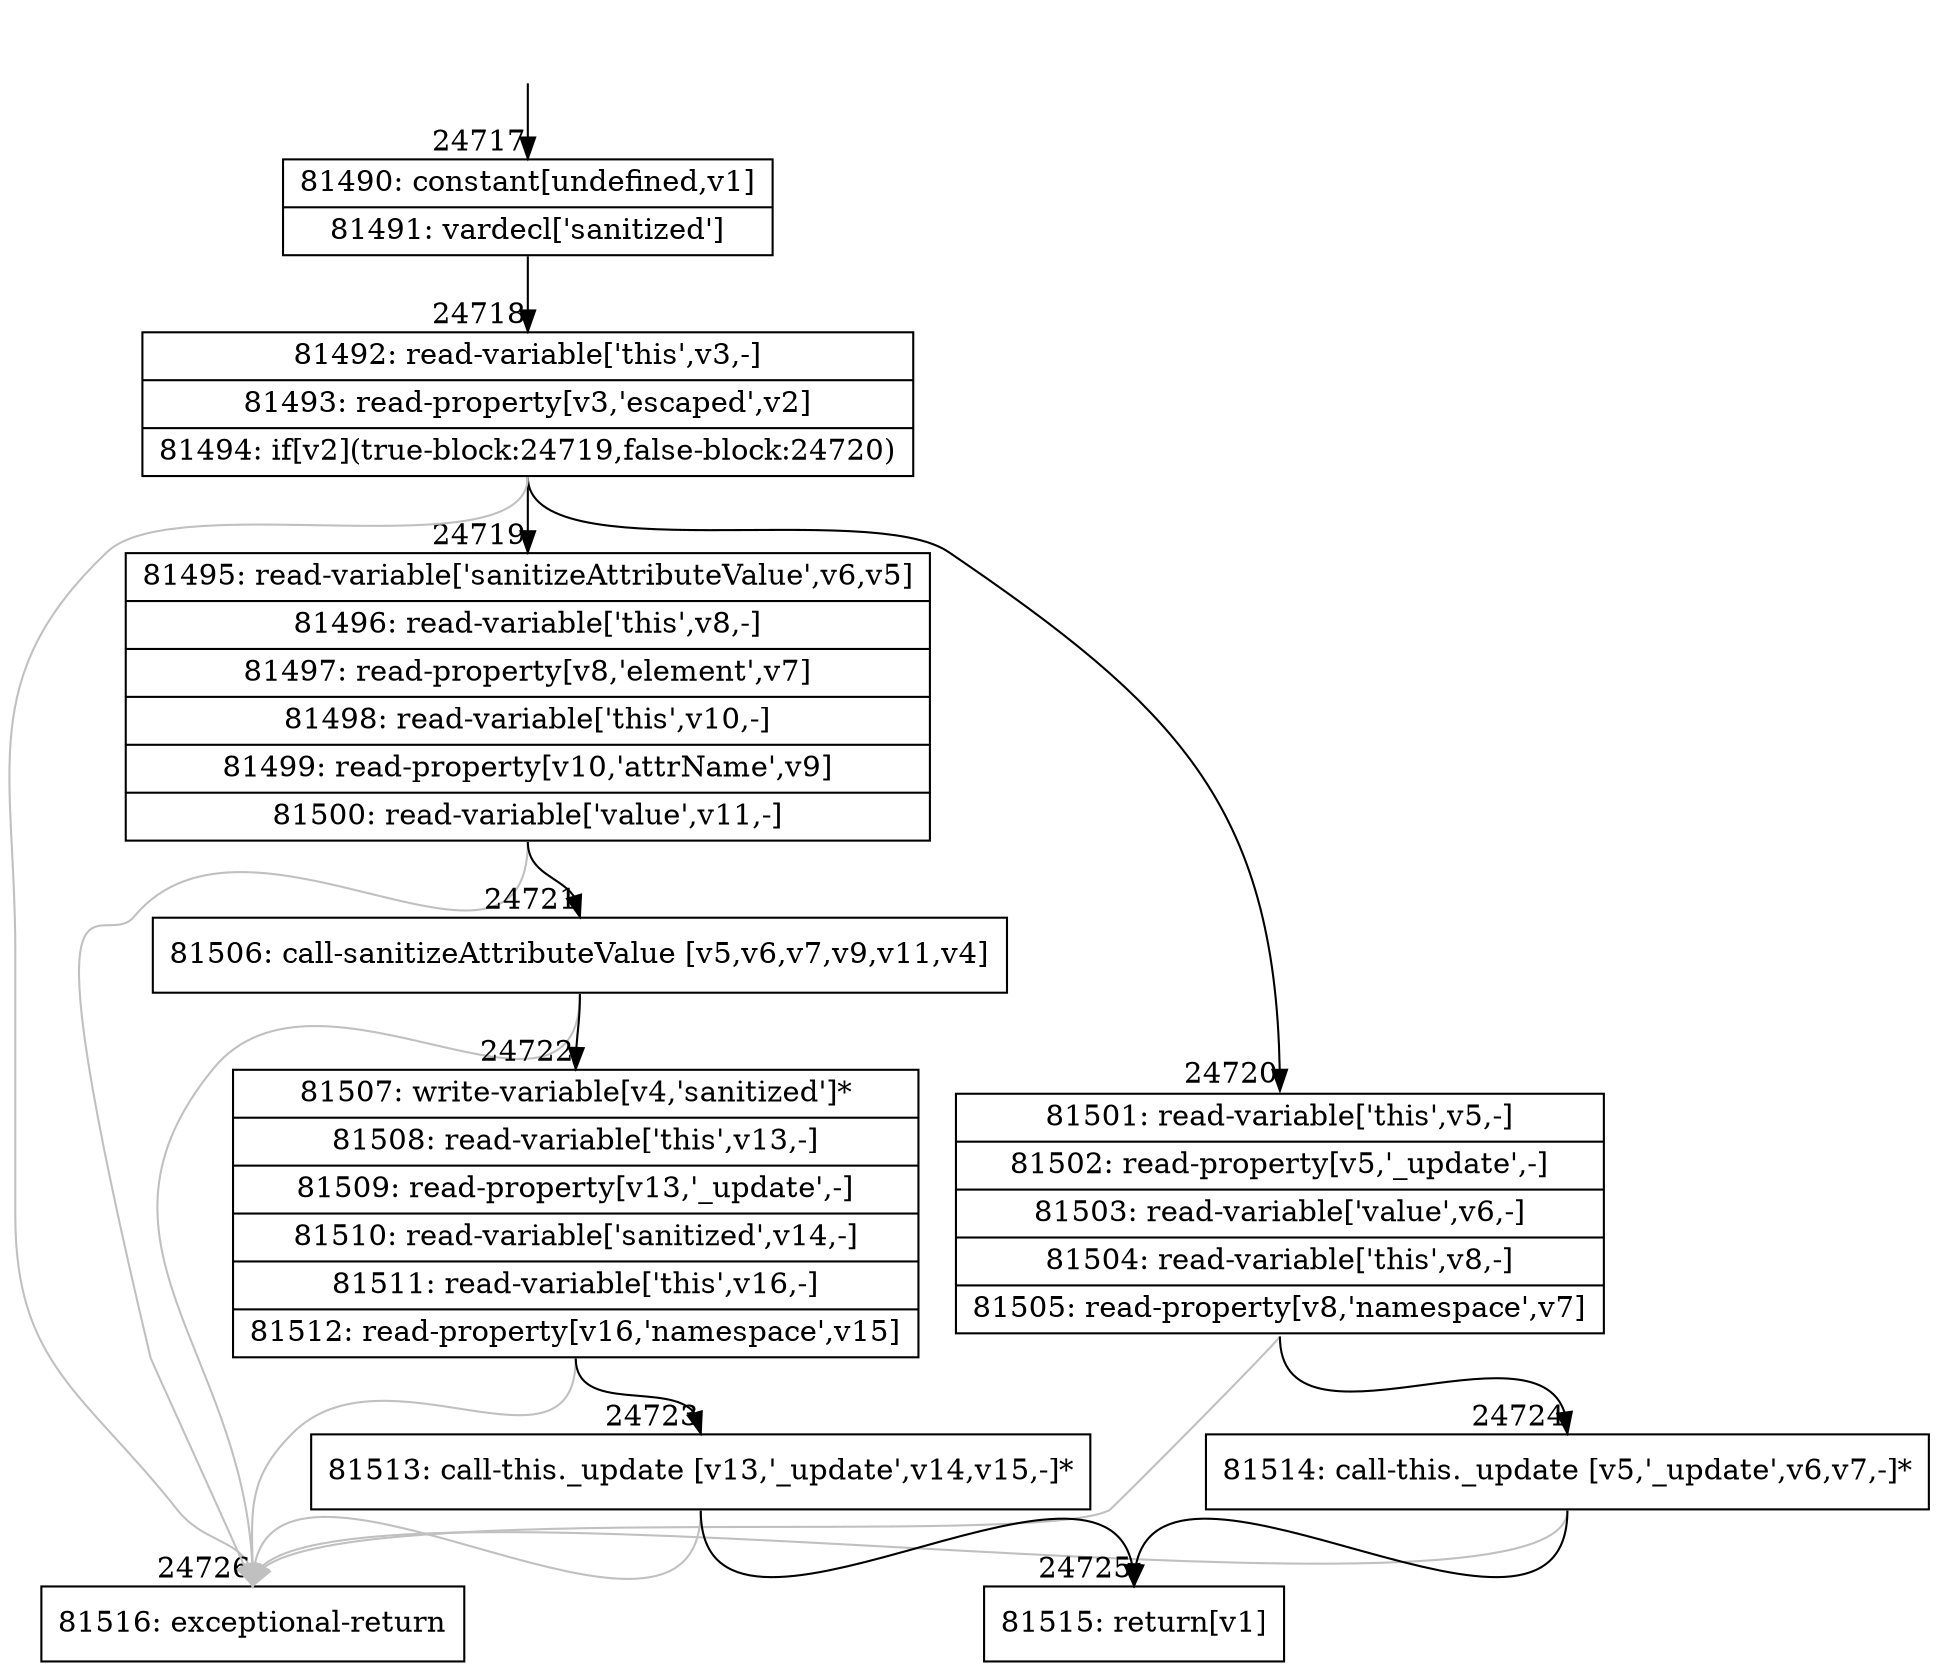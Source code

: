 digraph {
rankdir="TD"
BB_entry2170[shape=none,label=""];
BB_entry2170 -> BB24717 [tailport=s, headport=n, headlabel="    24717"]
BB24717 [shape=record label="{81490: constant[undefined,v1]|81491: vardecl['sanitized']}" ] 
BB24717 -> BB24718 [tailport=s, headport=n, headlabel="      24718"]
BB24718 [shape=record label="{81492: read-variable['this',v3,-]|81493: read-property[v3,'escaped',v2]|81494: if[v2](true-block:24719,false-block:24720)}" ] 
BB24718 -> BB24719 [tailport=s, headport=n, headlabel="      24719"]
BB24718 -> BB24720 [tailport=s, headport=n, headlabel="      24720"]
BB24718 -> BB24726 [tailport=s, headport=n, color=gray, headlabel="      24726"]
BB24719 [shape=record label="{81495: read-variable['sanitizeAttributeValue',v6,v5]|81496: read-variable['this',v8,-]|81497: read-property[v8,'element',v7]|81498: read-variable['this',v10,-]|81499: read-property[v10,'attrName',v9]|81500: read-variable['value',v11,-]}" ] 
BB24719 -> BB24721 [tailport=s, headport=n, headlabel="      24721"]
BB24719 -> BB24726 [tailport=s, headport=n, color=gray]
BB24720 [shape=record label="{81501: read-variable['this',v5,-]|81502: read-property[v5,'_update',-]|81503: read-variable['value',v6,-]|81504: read-variable['this',v8,-]|81505: read-property[v8,'namespace',v7]}" ] 
BB24720 -> BB24724 [tailport=s, headport=n, headlabel="      24724"]
BB24720 -> BB24726 [tailport=s, headport=n, color=gray]
BB24721 [shape=record label="{81506: call-sanitizeAttributeValue [v5,v6,v7,v9,v11,v4]}" ] 
BB24721 -> BB24722 [tailport=s, headport=n, headlabel="      24722"]
BB24721 -> BB24726 [tailport=s, headport=n, color=gray]
BB24722 [shape=record label="{81507: write-variable[v4,'sanitized']*|81508: read-variable['this',v13,-]|81509: read-property[v13,'_update',-]|81510: read-variable['sanitized',v14,-]|81511: read-variable['this',v16,-]|81512: read-property[v16,'namespace',v15]}" ] 
BB24722 -> BB24723 [tailport=s, headport=n, headlabel="      24723"]
BB24722 -> BB24726 [tailport=s, headport=n, color=gray]
BB24723 [shape=record label="{81513: call-this._update [v13,'_update',v14,v15,-]*}" ] 
BB24723 -> BB24725 [tailport=s, headport=n, headlabel="      24725"]
BB24723 -> BB24726 [tailport=s, headport=n, color=gray]
BB24724 [shape=record label="{81514: call-this._update [v5,'_update',v6,v7,-]*}" ] 
BB24724 -> BB24725 [tailport=s, headport=n]
BB24724 -> BB24726 [tailport=s, headport=n, color=gray]
BB24725 [shape=record label="{81515: return[v1]}" ] 
BB24726 [shape=record label="{81516: exceptional-return}" ] 
//#$~ 46246
}
